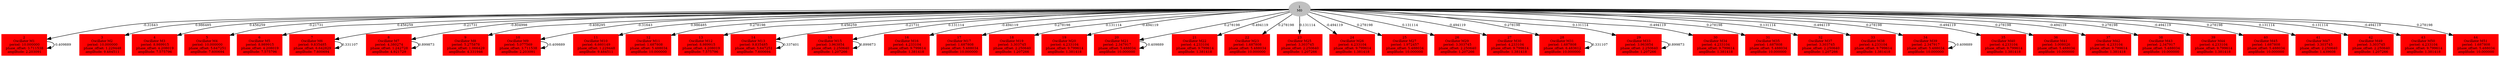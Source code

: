  digraph g{ forcelabels=true;
1[label=<1<BR/>M0>,color="grey",style=filled,fontsize=8];
2 [label=<2<BR />Oscillator M1<BR /> period: 10.000000<BR /> phase_offset: 3.711538<BR /> amplitude: 2.203091>, shape=box,color=red,style=filled,fontsize=8];3 [label=<3<BR />Oscillator M2<BR /> period: 10.000000<BR /> phase_offset: 1.229448<BR /> amplitude: 9.484511>, shape=box,color=red,style=filled,fontsize=8];4 [label=<4<BR />Oscillator M3<BR /> period: 8.989915<BR /> phase_offset: 4.208019<BR /> amplitude: 7.575796>, shape=box,color=red,style=filled,fontsize=8];5 [label=<5<BR />Oscillator M4<BR /> period: 10.000000<BR /> phase_offset: 5.647251<BR /> amplitude: 7.600694>, shape=box,color=red,style=filled,fontsize=8];6 [label=<6<BR />Oscillator M5<BR /> period: 8.989915<BR /> phase_offset: 4.208019<BR /> amplitude: 7.575796>, shape=box,color=red,style=filled,fontsize=8];7 [label=<7<BR />Oscillator M6<BR /> period: 9.835485<BR /> phase_offset: 6.642829<BR /> amplitude: 7.600694>, shape=box,color=red,style=filled,fontsize=8];8 [label=<8<BR />Oscillator M7<BR /> period: 4.380274<BR /> phase_offset: 1.242728<BR /> amplitude: 4.921729>, shape=box,color=red,style=filled,fontsize=8];9 [label=<9<BR />Oscillator M8<BR /> period: 5.275878<BR /> phase_offset: 1.066429<BR /> amplitude: 4.331946>, shape=box,color=red,style=filled,fontsize=8];10 [label=<10<BR />Oscillator M9<BR /> period: 5.077569<BR /> phase_offset: 3.711538<BR /> amplitude: 2.203091>, shape=box,color=red,style=filled,fontsize=8];11 [label=<11<BR />Oscillator M10<BR /> period: 6.660149<BR /> phase_offset: 1.229448<BR /> amplitude: 9.484511>, shape=box,color=red,style=filled,fontsize=8];12 [label=<12<BR />Oscillator M11<BR /> period: 1.687808<BR /> phase_offset: 5.488034<BR /> amplitude: 10.000000>, shape=box,color=red,style=filled,fontsize=8];13 [label=<13<BR />Oscillator M12<BR /> period: 8.989915<BR /> phase_offset: 4.208019<BR /> amplitude: 7.575796>, shape=box,color=red,style=filled,fontsize=8];14 [label=<14<BR />Oscillator M13<BR /> period: 9.835485<BR /> phase_offset: 5.647251<BR /> amplitude: 7.600694>, shape=box,color=red,style=filled,fontsize=8];15 [label=<15<BR />Oscillator M15<BR /> period: 3.963854<BR /> phase_offset: 2.250640<BR /> amplitude: 1.207266>, shape=box,color=red,style=filled,fontsize=8];16 [label=<16<BR />Oscillator M16<BR /> period: 4.233104<BR /> phase_offset: 9.799614<BR /> amplitude: 1.381418>, shape=box,color=red,style=filled,fontsize=8];17 [label=<17<BR />Oscillator M17<BR /> period: 1.687808<BR /> phase_offset: 5.488034<BR /> amplitude: 10.000000>, shape=box,color=red,style=filled,fontsize=8];18 [label=<18<BR />Oscillator M19<BR /> period: 3.303745<BR /> phase_offset: 2.250640<BR /> amplitude: 1.207266>, shape=box,color=red,style=filled,fontsize=8];19 [label=<19<BR />Oscillator M20<BR /> period: 4.233104<BR /> phase_offset: 9.799614<BR /> amplitude: 1.381418>, shape=box,color=red,style=filled,fontsize=8];20 [label=<20<BR />Oscillator M21<BR /> period: 2.347917<BR /> phase_offset: 5.488034<BR /> amplitude: 10.000000>, shape=box,color=red,style=filled,fontsize=8];21 [label=<21<BR />Oscillator M22<BR /> period: 4.233104<BR /> phase_offset: 9.799614<BR /> amplitude: 1.381418>, shape=box,color=red,style=filled,fontsize=8];22 [label=<22<BR />Oscillator M23<BR /> period: 1.687808<BR /> phase_offset: 5.488034<BR /> amplitude: 10.000000>, shape=box,color=red,style=filled,fontsize=8];23 [label=<23<BR />Oscillator M25<BR /> period: 3.303745<BR /> phase_offset: 2.250640<BR /> amplitude: 1.207266>, shape=box,color=red,style=filled,fontsize=8];24 [label=<24<BR />Oscillator M26<BR /> period: 4.233104<BR /> phase_offset: 9.799614<BR /> amplitude: 1.381418>, shape=box,color=red,style=filled,fontsize=8];25 [label=<25<BR />Oscillator M27<BR /> period: 1.972457<BR /> phase_offset: 5.488034<BR /> amplitude: 10.000000>, shape=box,color=red,style=filled,fontsize=8];26 [label=<26<BR />Oscillator M29<BR /> period: 3.303745<BR /> phase_offset: 2.250640<BR /> amplitude: 1.207266>, shape=box,color=red,style=filled,fontsize=8];27 [label=<27<BR />Oscillator M30<BR /> period: 4.233104<BR /> phase_offset: 9.799614<BR /> amplitude: 1.381418>, shape=box,color=red,style=filled,fontsize=8];28 [label=<28<BR />Oscillator M31<BR /> period: 1.687808<BR /> phase_offset: 6.483612<BR /> amplitude: 10.000000>, shape=box,color=red,style=filled,fontsize=8];29 [label=<29<BR />Oscillator M33<BR /> period: 3.963854<BR /> phase_offset: 2.250640<BR /> amplitude: 1.207266>, shape=box,color=red,style=filled,fontsize=8];30 [label=<30<BR />Oscillator M34<BR /> period: 4.233104<BR /> phase_offset: 9.799614<BR /> amplitude: 1.381418>, shape=box,color=red,style=filled,fontsize=8];31 [label=<31<BR />Oscillator M35<BR /> period: 1.687808<BR /> phase_offset: 5.488034<BR /> amplitude: 10.000000>, shape=box,color=red,style=filled,fontsize=8];32 [label=<32<BR />Oscillator M37<BR /> period: 3.303745<BR /> phase_offset: 2.250640<BR /> amplitude: 1.207266>, shape=box,color=red,style=filled,fontsize=8];33 [label=<33<BR />Oscillator M38<BR /> period: 4.233104<BR /> phase_offset: 9.799614<BR /> amplitude: 1.381418>, shape=box,color=red,style=filled,fontsize=8];34 [label=<34<BR />Oscillator M39<BR /> period: 2.347917<BR /> phase_offset: 5.488034<BR /> amplitude: 10.000000>, shape=box,color=red,style=filled,fontsize=8];35 [label=<35<BR />Oscillator M40<BR /> period: 4.233104<BR /> phase_offset: 9.799614<BR /> amplitude: 1.381418>, shape=box,color=red,style=filled,fontsize=8];36 [label=<36<BR />Oscillator M41<BR /> period: 3.008026<BR /> phase_offset: 5.488034<BR /> amplitude: 10.000000>, shape=box,color=red,style=filled,fontsize=8];37 [label=<37<BR />Oscillator M42<BR /> period: 4.233104<BR /> phase_offset: 9.799614<BR /> amplitude: 1.381418>, shape=box,color=red,style=filled,fontsize=8];38 [label=<38<BR />Oscillator M43<BR /> period: 2.347917<BR /> phase_offset: 5.488034<BR /> amplitude: 10.000000>, shape=box,color=red,style=filled,fontsize=8];39 [label=<39<BR />Oscillator M44<BR /> period: 4.233104<BR /> phase_offset: 9.799614<BR /> amplitude: 1.381418>, shape=box,color=red,style=filled,fontsize=8];40 [label=<40<BR />Oscillator M45<BR /> period: 1.687808<BR /> phase_offset: 5.488034<BR /> amplitude: 10.000000>, shape=box,color=red,style=filled,fontsize=8];41 [label=<41<BR />Oscillator M47<BR /> period: 3.303745<BR /> phase_offset: 2.250640<BR /> amplitude: 1.439608>, shape=box,color=red,style=filled,fontsize=8];42 [label=<42<BR />Oscillator M49<BR /> period: 3.303745<BR /> phase_offset: 2.250640<BR /> amplitude: 1.207266>, shape=box,color=red,style=filled,fontsize=8];43 [label=<43<BR />Oscillator M50<BR /> period: 4.233104<BR /> phase_offset: 9.799614<BR /> amplitude: 1.381418>, shape=box,color=red,style=filled,fontsize=8];44 [label=<44<BR />Oscillator M51<BR /> period: 1.687808<BR /> phase_offset: 5.488034<BR /> amplitude: 10.000000>, shape=box,color=red,style=filled,fontsize=8];1 -> 2[label="-0.31643 ",fontsize="8"];
1 -> 3[label="0.986485 ",fontsize="8"];
1 -> 4[label="0.456259 ",fontsize="8"];
1 -> 5[label="-0.21731 ",fontsize="8"];
1 -> 6[label="0.456259 ",fontsize="8"];
1 -> 7[label="-0.21731 ",fontsize="8"];
1 -> 8[label="-0.804998 ",fontsize="8"];
1 -> 9[label="-0.408295 ",fontsize="8"];
1 -> 10[label="-0.31643 ",fontsize="8"];
1 -> 11[label="0.986485 ",fontsize="8"];
1 -> 12[label="0.278198 ",fontsize="8"];
1 -> 13[label="0.456259 ",fontsize="8"];
1 -> 14[label="-0.21731 ",fontsize="8"];
1 -> 15[label="0.131114 ",fontsize="8"];
1 -> 16[label="-0.494119 ",fontsize="8"];
1 -> 17[label="0.278198 ",fontsize="8"];
1 -> 18[label="0.131114 ",fontsize="8"];
1 -> 19[label="-0.494119 ",fontsize="8"];
1 -> 20[label="0.278198 ",fontsize="8"];
1 -> 21[label="-0.494119 ",fontsize="8"];
1 -> 22[label="0.278198 ",fontsize="8"];
1 -> 23[label="0.131114 ",fontsize="8"];
1 -> 24[label="-0.494119 ",fontsize="8"];
1 -> 25[label="0.278198 ",fontsize="8"];
1 -> 26[label="0.131114 ",fontsize="8"];
1 -> 27[label="-0.494119 ",fontsize="8"];
1 -> 28[label="0.278198 ",fontsize="8"];
1 -> 29[label="0.131114 ",fontsize="8"];
1 -> 30[label="-0.494119 ",fontsize="8"];
1 -> 31[label="0.278198 ",fontsize="8"];
1 -> 32[label="0.131114 ",fontsize="8"];
1 -> 33[label="-0.494119 ",fontsize="8"];
1 -> 34[label="0.278198 ",fontsize="8"];
1 -> 35[label="-0.494119 ",fontsize="8"];
1 -> 36[label="0.278198 ",fontsize="8"];
1 -> 37[label="-0.494119 ",fontsize="8"];
1 -> 38[label="0.278198 ",fontsize="8"];
1 -> 39[label="-0.494119 ",fontsize="8"];
1 -> 40[label="0.278198 ",fontsize="8"];
1 -> 41[label="0.131114 ",fontsize="8"];
1 -> 42[label="0.131114 ",fontsize="8"];
1 -> 43[label="-0.494119 ",fontsize="8"];
1 -> 44[label="0.278198 ",fontsize="8"];
2 -> 2[label="-0.409889 ",fontsize="8"];
7 -> 7[label="0.331107 ",fontsize="8"];
8 -> 8[label="0.899873 ",fontsize="8"];
10 -> 10[label="-0.409889 ",fontsize="8"];
14 -> 14[label="0.337401 ",fontsize="8"];
15 -> 15[label="0.899873 ",fontsize="8"];
20 -> 20[label="-0.409889 ",fontsize="8"];
28 -> 28[label="0.331107 ",fontsize="8"];
29 -> 29[label="0.899873 ",fontsize="8"];
34 -> 34[label="-0.409889 ",fontsize="8"];
 }
